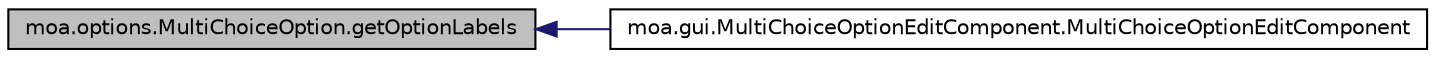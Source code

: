 digraph G
{
  edge [fontname="Helvetica",fontsize="10",labelfontname="Helvetica",labelfontsize="10"];
  node [fontname="Helvetica",fontsize="10",shape=record];
  rankdir=LR;
  Node1 [label="moa.options.MultiChoiceOption.getOptionLabels",height=0.2,width=0.4,color="black", fillcolor="grey75", style="filled" fontcolor="black"];
  Node1 -> Node2 [dir=back,color="midnightblue",fontsize="10",style="solid",fontname="Helvetica"];
  Node2 [label="moa.gui.MultiChoiceOptionEditComponent.MultiChoiceOptionEditComponent",height=0.2,width=0.4,color="black", fillcolor="white", style="filled",URL="$classmoa_1_1gui_1_1MultiChoiceOptionEditComponent.html#a0b4a12dce869701e852ef62fb77de8f7"];
}

